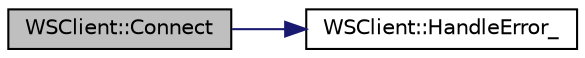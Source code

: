digraph "WSClient::Connect"
{
 // LATEX_PDF_SIZE
  edge [fontname="Helvetica",fontsize="10",labelfontname="Helvetica",labelfontsize="10"];
  node [fontname="Helvetica",fontsize="10",shape=record];
  rankdir="LR";
  Node1 [label="WSClient::Connect",height=0.2,width=0.4,color="black", fillcolor="grey75", style="filled", fontcolor="black",tooltip="Connects to the WebSocket server asynchronously."];
  Node1 -> Node2 [color="midnightblue",fontsize="10",style="solid",fontname="Helvetica"];
  Node2 [label="WSClient::HandleError_",height=0.2,width=0.4,color="black", fillcolor="white", style="filled",URL="$d9/d61/classWSClient.html#a894dc5427ae7342260b9723c74a5939a",tooltip="Handles errors during WebSocket communication."];
}
